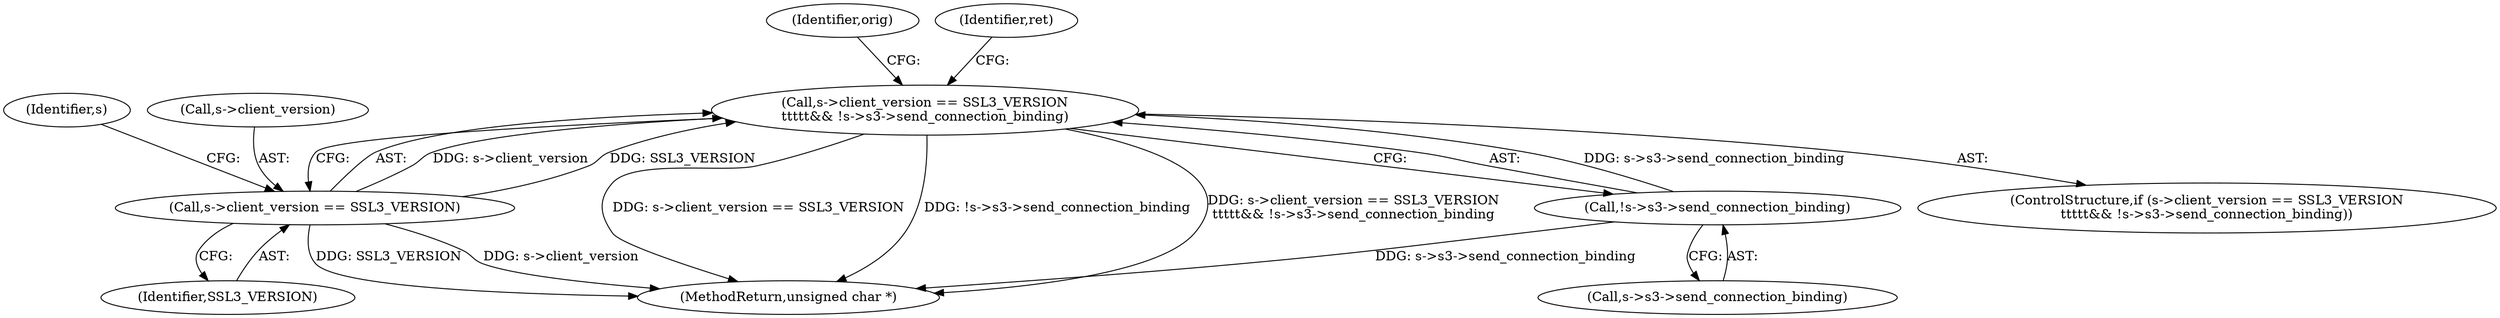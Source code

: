 digraph "0_openssl_2b0532f3984324ebe1236a63d15893792384328d@API" {
"1000143" [label="(Call,s->client_version == SSL3_VERSION\n\t\t\t\t\t&& !s->s3->send_connection_binding)"];
"1000144" [label="(Call,s->client_version == SSL3_VERSION)"];
"1000149" [label="(Call,!s->s3->send_connection_binding)"];
"1000142" [label="(ControlStructure,if (s->client_version == SSL3_VERSION\n\t\t\t\t\t&& !s->s3->send_connection_binding))"];
"1000156" [label="(Identifier,orig)"];
"1000148" [label="(Identifier,SSL3_VERSION)"];
"1000144" [label="(Call,s->client_version == SSL3_VERSION)"];
"1000158" [label="(Identifier,ret)"];
"1000143" [label="(Call,s->client_version == SSL3_VERSION\n\t\t\t\t\t&& !s->s3->send_connection_binding)"];
"1001118" [label="(MethodReturn,unsigned char *)"];
"1000150" [label="(Call,s->s3->send_connection_binding)"];
"1000152" [label="(Identifier,s)"];
"1000149" [label="(Call,!s->s3->send_connection_binding)"];
"1000145" [label="(Call,s->client_version)"];
"1000143" -> "1000142"  [label="AST: "];
"1000143" -> "1000144"  [label="CFG: "];
"1000143" -> "1000149"  [label="CFG: "];
"1000144" -> "1000143"  [label="AST: "];
"1000149" -> "1000143"  [label="AST: "];
"1000156" -> "1000143"  [label="CFG: "];
"1000158" -> "1000143"  [label="CFG: "];
"1000143" -> "1001118"  [label="DDG: s->client_version == SSL3_VERSION"];
"1000143" -> "1001118"  [label="DDG: !s->s3->send_connection_binding"];
"1000143" -> "1001118"  [label="DDG: s->client_version == SSL3_VERSION\n\t\t\t\t\t&& !s->s3->send_connection_binding"];
"1000144" -> "1000143"  [label="DDG: s->client_version"];
"1000144" -> "1000143"  [label="DDG: SSL3_VERSION"];
"1000149" -> "1000143"  [label="DDG: s->s3->send_connection_binding"];
"1000144" -> "1000148"  [label="CFG: "];
"1000145" -> "1000144"  [label="AST: "];
"1000148" -> "1000144"  [label="AST: "];
"1000152" -> "1000144"  [label="CFG: "];
"1000144" -> "1001118"  [label="DDG: SSL3_VERSION"];
"1000144" -> "1001118"  [label="DDG: s->client_version"];
"1000149" -> "1000150"  [label="CFG: "];
"1000150" -> "1000149"  [label="AST: "];
"1000149" -> "1001118"  [label="DDG: s->s3->send_connection_binding"];
}
